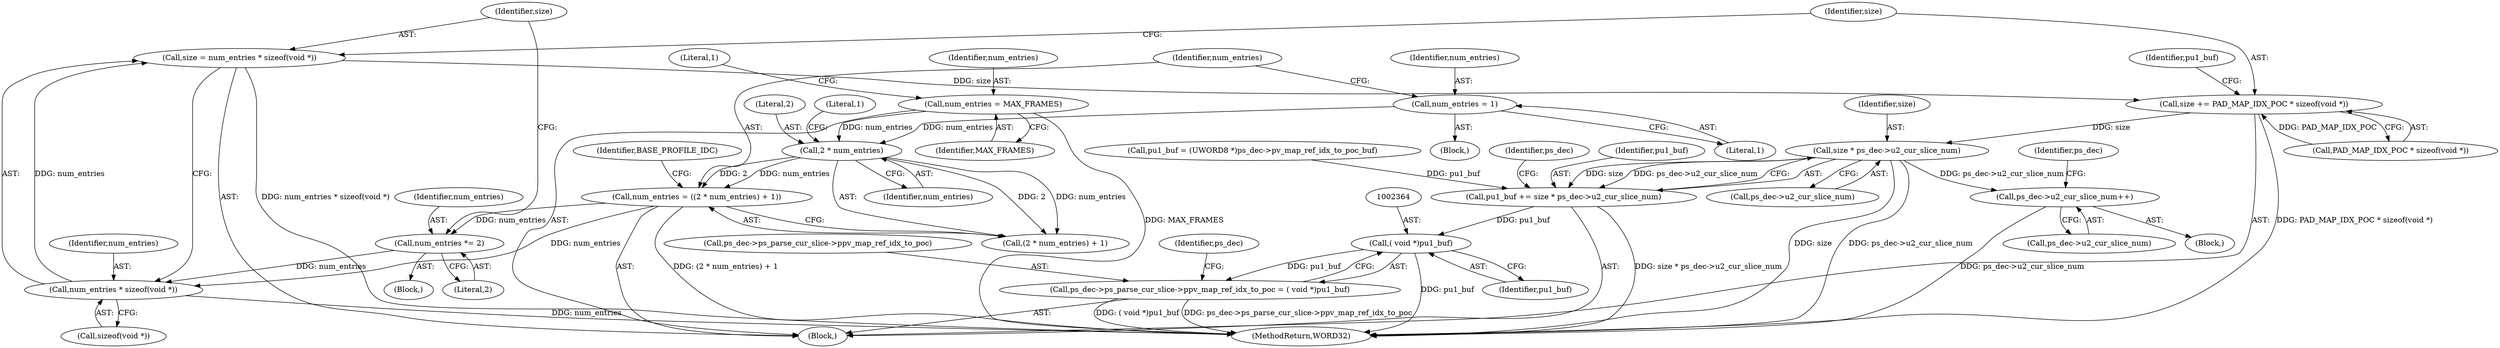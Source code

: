 digraph "0_Android_a78887bcffbc2995cf9ed72e0697acf560875e9e_2@integer" {
"1002331" [label="(Call,size = num_entries * sizeof(void *))"];
"1002333" [label="(Call,num_entries * sizeof(void *))"];
"1002328" [label="(Call,num_entries *= 2)"];
"1002312" [label="(Call,num_entries = ((2 * num_entries) + 1))"];
"1002315" [label="(Call,2 * num_entries)"];
"1002309" [label="(Call,num_entries = 1)"];
"1002291" [label="(Call,num_entries = MAX_FRAMES)"];
"1002337" [label="(Call,size += PAD_MAP_IDX_POC * sizeof(void *))"];
"1002352" [label="(Call,size * ps_dec->u2_cur_slice_num)"];
"1002350" [label="(Call,pu1_buf += size * ps_dec->u2_cur_slice_num)"];
"1002363" [label="(Call,( void *)pu1_buf)"];
"1002357" [label="(Call,ps_dec->ps_parse_cur_slice->ppv_map_ref_idx_to_poc = ( void *)pu1_buf)"];
"1002509" [label="(Call,ps_dec->u2_cur_slice_num++)"];
"1002291" [label="(Call,num_entries = MAX_FRAMES)"];
"1002297" [label="(Literal,1)"];
"1002337" [label="(Call,size += PAD_MAP_IDX_POC * sizeof(void *))"];
"1002328" [label="(Call,num_entries *= 2)"];
"1002311" [label="(Literal,1)"];
"1002329" [label="(Identifier,num_entries)"];
"1002357" [label="(Call,ps_dec->ps_parse_cur_slice->ppv_map_ref_idx_to_poc = ( void *)pu1_buf)"];
"1002363" [label="(Call,( void *)pu1_buf)"];
"1002515" [label="(Identifier,ps_dec)"];
"1002353" [label="(Identifier,size)"];
"1002321" [label="(Identifier,BASE_PROFILE_IDC)"];
"1002292" [label="(Identifier,num_entries)"];
"1002352" [label="(Call,size * ps_dec->u2_cur_slice_num)"];
"1002510" [label="(Call,ps_dec->u2_cur_slice_num)"];
"1002570" [label="(MethodReturn,WORD32)"];
"1002330" [label="(Literal,2)"];
"1002333" [label="(Call,num_entries * sizeof(void *))"];
"1002334" [label="(Identifier,num_entries)"];
"1002317" [label="(Identifier,num_entries)"];
"1002312" [label="(Call,num_entries = ((2 * num_entries) + 1))"];
"1002350" [label="(Call,pu1_buf += size * ps_dec->u2_cur_slice_num)"];
"1002360" [label="(Identifier,ps_dec)"];
"1002344" [label="(Identifier,pu1_buf)"];
"1002332" [label="(Identifier,size)"];
"1002509" [label="(Call,ps_dec->u2_cur_slice_num++)"];
"1002315" [label="(Call,2 * num_entries)"];
"1002327" [label="(Block,)"];
"1002310" [label="(Identifier,num_entries)"];
"1002287" [label="(Block,)"];
"1002335" [label="(Call,sizeof(void *))"];
"1002351" [label="(Identifier,pu1_buf)"];
"1002338" [label="(Identifier,size)"];
"1002358" [label="(Call,ps_dec->ps_parse_cur_slice->ppv_map_ref_idx_to_poc)"];
"1000166" [label="(Block,)"];
"1002343" [label="(Call,pu1_buf = (UWORD8 *)ps_dec->pv_map_ref_idx_to_poc_buf)"];
"1002313" [label="(Identifier,num_entries)"];
"1002339" [label="(Call,PAD_MAP_IDX_POC * sizeof(void *))"];
"1002365" [label="(Identifier,pu1_buf)"];
"1002331" [label="(Call,size = num_entries * sizeof(void *))"];
"1002293" [label="(Identifier,MAX_FRAMES)"];
"1002354" [label="(Call,ps_dec->u2_cur_slice_num)"];
"1002314" [label="(Call,(2 * num_entries) + 1)"];
"1002309" [label="(Call,num_entries = 1)"];
"1002368" [label="(Identifier,ps_dec)"];
"1002308" [label="(Block,)"];
"1002316" [label="(Literal,2)"];
"1002318" [label="(Literal,1)"];
"1002331" -> "1002287"  [label="AST: "];
"1002331" -> "1002333"  [label="CFG: "];
"1002332" -> "1002331"  [label="AST: "];
"1002333" -> "1002331"  [label="AST: "];
"1002338" -> "1002331"  [label="CFG: "];
"1002331" -> "1002570"  [label="DDG: num_entries * sizeof(void *)"];
"1002333" -> "1002331"  [label="DDG: num_entries"];
"1002331" -> "1002337"  [label="DDG: size"];
"1002333" -> "1002335"  [label="CFG: "];
"1002334" -> "1002333"  [label="AST: "];
"1002335" -> "1002333"  [label="AST: "];
"1002333" -> "1002570"  [label="DDG: num_entries"];
"1002328" -> "1002333"  [label="DDG: num_entries"];
"1002312" -> "1002333"  [label="DDG: num_entries"];
"1002328" -> "1002327"  [label="AST: "];
"1002328" -> "1002330"  [label="CFG: "];
"1002329" -> "1002328"  [label="AST: "];
"1002330" -> "1002328"  [label="AST: "];
"1002332" -> "1002328"  [label="CFG: "];
"1002312" -> "1002328"  [label="DDG: num_entries"];
"1002312" -> "1002287"  [label="AST: "];
"1002312" -> "1002314"  [label="CFG: "];
"1002313" -> "1002312"  [label="AST: "];
"1002314" -> "1002312"  [label="AST: "];
"1002321" -> "1002312"  [label="CFG: "];
"1002312" -> "1002570"  [label="DDG: (2 * num_entries) + 1"];
"1002315" -> "1002312"  [label="DDG: 2"];
"1002315" -> "1002312"  [label="DDG: num_entries"];
"1002315" -> "1002314"  [label="AST: "];
"1002315" -> "1002317"  [label="CFG: "];
"1002316" -> "1002315"  [label="AST: "];
"1002317" -> "1002315"  [label="AST: "];
"1002318" -> "1002315"  [label="CFG: "];
"1002315" -> "1002314"  [label="DDG: 2"];
"1002315" -> "1002314"  [label="DDG: num_entries"];
"1002309" -> "1002315"  [label="DDG: num_entries"];
"1002291" -> "1002315"  [label="DDG: num_entries"];
"1002309" -> "1002308"  [label="AST: "];
"1002309" -> "1002311"  [label="CFG: "];
"1002310" -> "1002309"  [label="AST: "];
"1002311" -> "1002309"  [label="AST: "];
"1002313" -> "1002309"  [label="CFG: "];
"1002291" -> "1002287"  [label="AST: "];
"1002291" -> "1002293"  [label="CFG: "];
"1002292" -> "1002291"  [label="AST: "];
"1002293" -> "1002291"  [label="AST: "];
"1002297" -> "1002291"  [label="CFG: "];
"1002291" -> "1002570"  [label="DDG: MAX_FRAMES"];
"1002337" -> "1002287"  [label="AST: "];
"1002337" -> "1002339"  [label="CFG: "];
"1002338" -> "1002337"  [label="AST: "];
"1002339" -> "1002337"  [label="AST: "];
"1002344" -> "1002337"  [label="CFG: "];
"1002337" -> "1002570"  [label="DDG: PAD_MAP_IDX_POC * sizeof(void *)"];
"1002339" -> "1002337"  [label="DDG: PAD_MAP_IDX_POC"];
"1002337" -> "1002352"  [label="DDG: size"];
"1002352" -> "1002350"  [label="AST: "];
"1002352" -> "1002354"  [label="CFG: "];
"1002353" -> "1002352"  [label="AST: "];
"1002354" -> "1002352"  [label="AST: "];
"1002350" -> "1002352"  [label="CFG: "];
"1002352" -> "1002570"  [label="DDG: ps_dec->u2_cur_slice_num"];
"1002352" -> "1002570"  [label="DDG: size"];
"1002352" -> "1002350"  [label="DDG: size"];
"1002352" -> "1002350"  [label="DDG: ps_dec->u2_cur_slice_num"];
"1002352" -> "1002509"  [label="DDG: ps_dec->u2_cur_slice_num"];
"1002350" -> "1002287"  [label="AST: "];
"1002351" -> "1002350"  [label="AST: "];
"1002360" -> "1002350"  [label="CFG: "];
"1002350" -> "1002570"  [label="DDG: size * ps_dec->u2_cur_slice_num"];
"1002343" -> "1002350"  [label="DDG: pu1_buf"];
"1002350" -> "1002363"  [label="DDG: pu1_buf"];
"1002363" -> "1002357"  [label="AST: "];
"1002363" -> "1002365"  [label="CFG: "];
"1002364" -> "1002363"  [label="AST: "];
"1002365" -> "1002363"  [label="AST: "];
"1002357" -> "1002363"  [label="CFG: "];
"1002363" -> "1002570"  [label="DDG: pu1_buf"];
"1002363" -> "1002357"  [label="DDG: pu1_buf"];
"1002357" -> "1002287"  [label="AST: "];
"1002358" -> "1002357"  [label="AST: "];
"1002368" -> "1002357"  [label="CFG: "];
"1002357" -> "1002570"  [label="DDG: ps_dec->ps_parse_cur_slice->ppv_map_ref_idx_to_poc"];
"1002357" -> "1002570"  [label="DDG: ( void *)pu1_buf"];
"1002509" -> "1000166"  [label="AST: "];
"1002509" -> "1002510"  [label="CFG: "];
"1002510" -> "1002509"  [label="AST: "];
"1002515" -> "1002509"  [label="CFG: "];
"1002509" -> "1002570"  [label="DDG: ps_dec->u2_cur_slice_num"];
}
